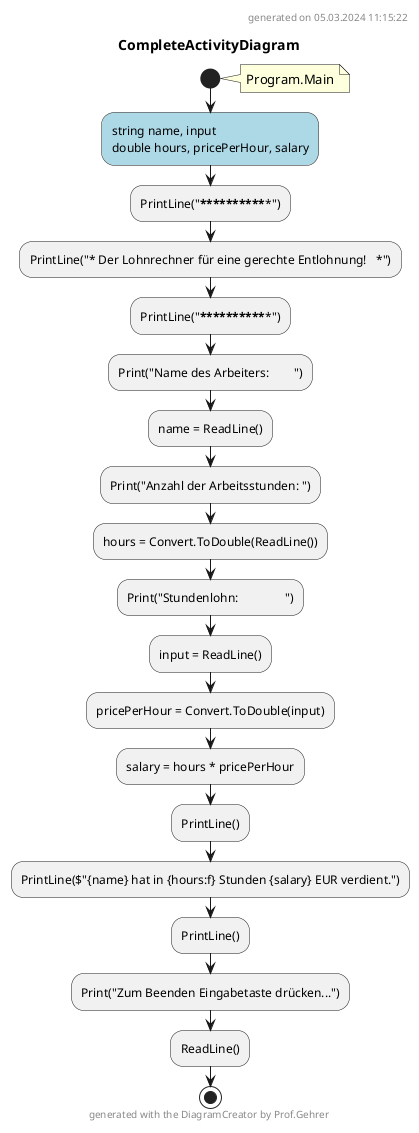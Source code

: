 @startuml CompleteActivityDiagram
header
generated on 05.03.2024 11:15:22
end header
title CompleteActivityDiagram
start
note right:  Program.Main
#LightBlue:string name, input
double hours, pricePerHour, salary;
:PrintLine("***************************************************");
:PrintLine("* Der Lohnrechner für eine gerechte Entlohnung!   *");
:PrintLine("***************************************************");
:Print("Name des Arbeiters:        ");
:name = ReadLine();
:Print("Anzahl der Arbeitsstunden: ");
:hours = Convert.ToDouble(ReadLine());
:Print("Stundenlohn:               ");
:input = ReadLine();
:pricePerHour = Convert.ToDouble(input);
:salary = hours * pricePerHour;
:PrintLine();
:PrintLine($"{name} hat in {hours:f} Stunden {salary} EUR verdient.");
:PrintLine();
:Print("Zum Beenden Eingabetaste drücken...");
:ReadLine();
footer
generated with the DiagramCreator by Prof.Gehrer
end footer
stop
footer
generated with the DiagramCreator by Prof.Gehrer
end footer
@enduml
